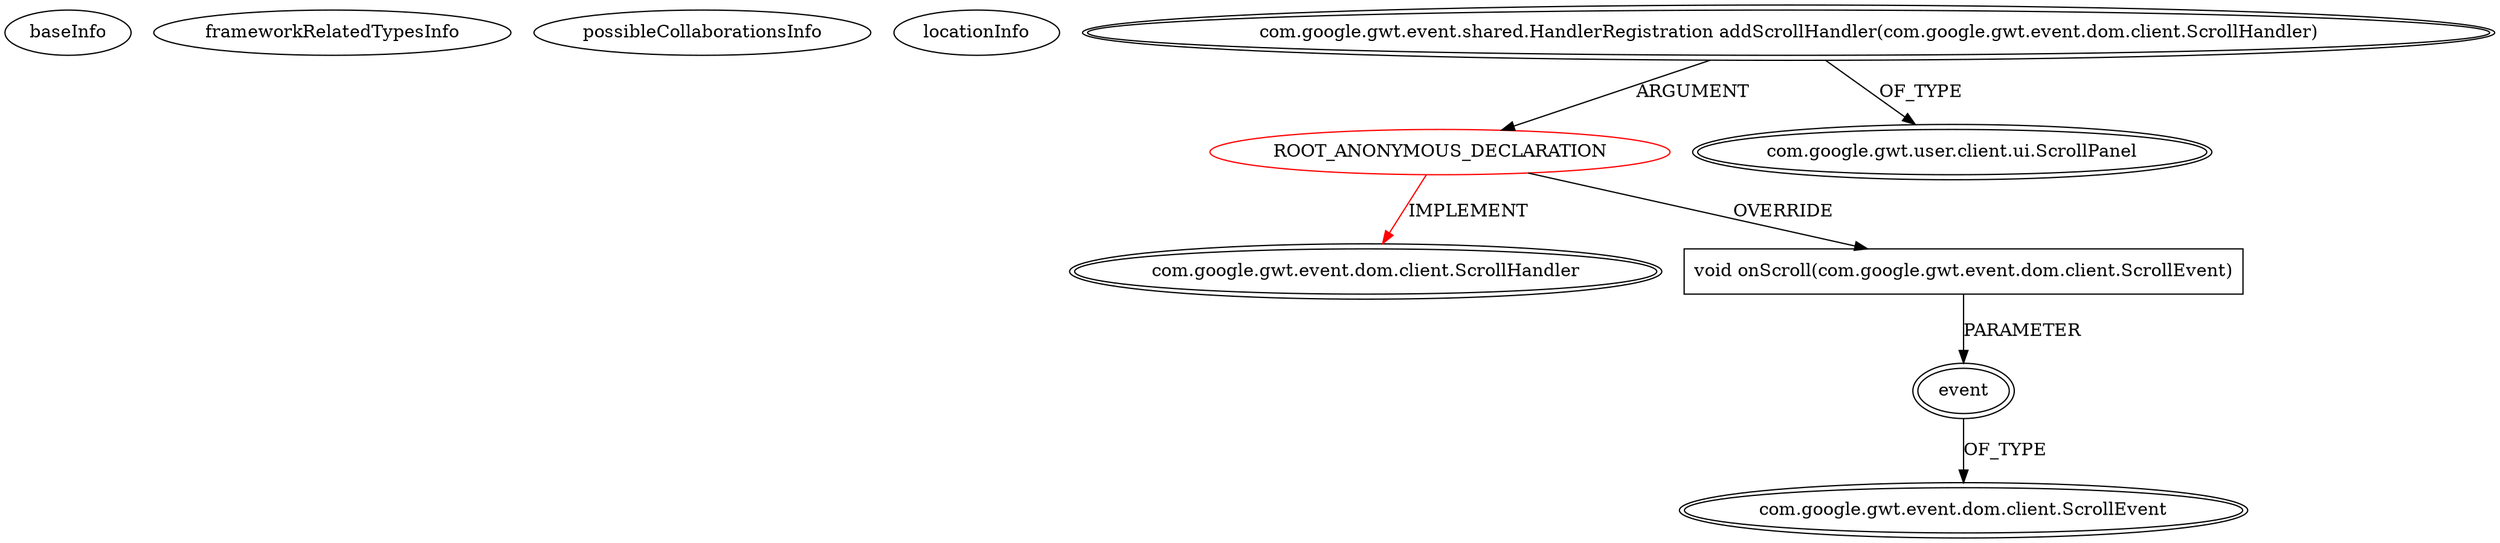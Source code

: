 digraph {
baseInfo[graphId=319,category="extension_graph",isAnonymous=true,possibleRelation=false]
frameworkRelatedTypesInfo[0="com.google.gwt.event.dom.client.ScrollHandler"]
possibleCollaborationsInfo[]
locationInfo[projectName="MathieuLorber-GWT-console",filePath="/MathieuLorber-GWT-console/GWT-console-master/src/main/java/net/mlorber/gwt/console/client/Console.java",contextSignature="void initAutoScroll()",graphId="319"]
0[label="ROOT_ANONYMOUS_DECLARATION",vertexType="ROOT_ANONYMOUS_DECLARATION",isFrameworkType=false,color=red]
1[label="com.google.gwt.event.dom.client.ScrollHandler",vertexType="FRAMEWORK_INTERFACE_TYPE",isFrameworkType=true,peripheries=2]
2[label="com.google.gwt.event.shared.HandlerRegistration addScrollHandler(com.google.gwt.event.dom.client.ScrollHandler)",vertexType="OUTSIDE_CALL",isFrameworkType=true,peripheries=2]
3[label="com.google.gwt.user.client.ui.ScrollPanel",vertexType="FRAMEWORK_CLASS_TYPE",isFrameworkType=true,peripheries=2]
4[label="void onScroll(com.google.gwt.event.dom.client.ScrollEvent)",vertexType="OVERRIDING_METHOD_DECLARATION",isFrameworkType=false,shape=box]
5[label="event",vertexType="PARAMETER_DECLARATION",isFrameworkType=true,peripheries=2]
6[label="com.google.gwt.event.dom.client.ScrollEvent",vertexType="FRAMEWORK_CLASS_TYPE",isFrameworkType=true,peripheries=2]
0->1[label="IMPLEMENT",color=red]
2->0[label="ARGUMENT"]
2->3[label="OF_TYPE"]
0->4[label="OVERRIDE"]
5->6[label="OF_TYPE"]
4->5[label="PARAMETER"]
}
